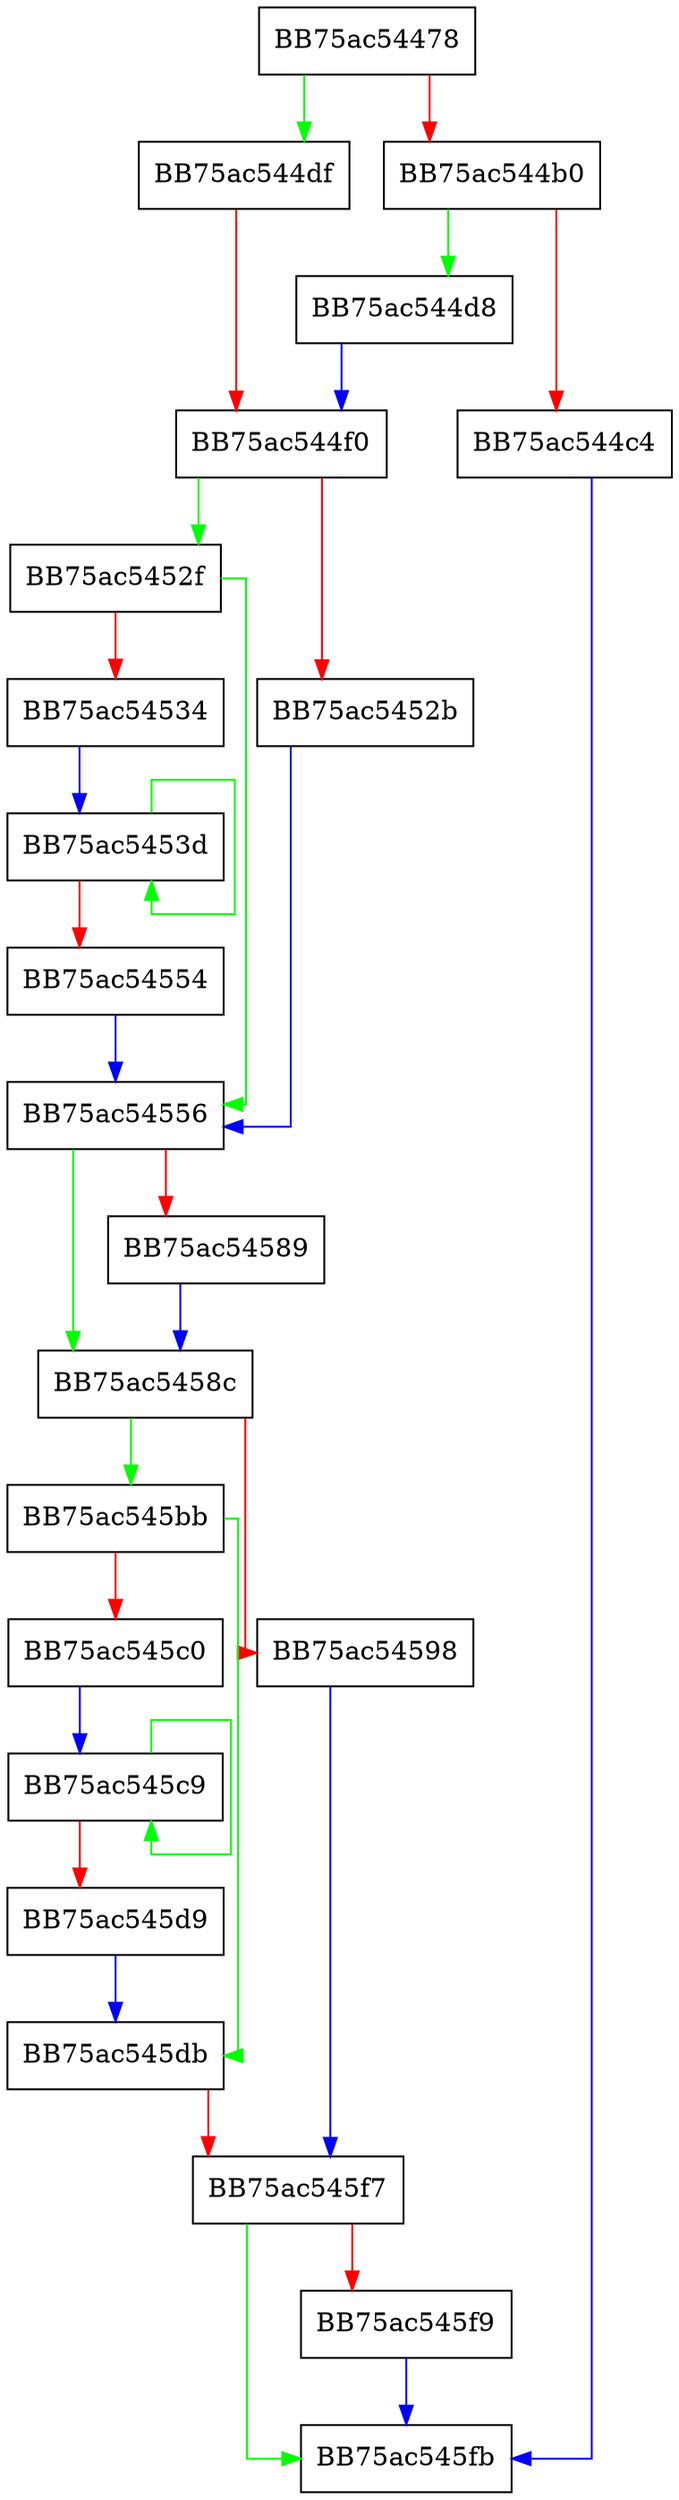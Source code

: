 digraph GetFilePartialCRC {
  node [shape="box"];
  graph [splines=ortho];
  BB75ac54478 -> BB75ac544df [color="green"];
  BB75ac54478 -> BB75ac544b0 [color="red"];
  BB75ac544b0 -> BB75ac544d8 [color="green"];
  BB75ac544b0 -> BB75ac544c4 [color="red"];
  BB75ac544c4 -> BB75ac545fb [color="blue"];
  BB75ac544d8 -> BB75ac544f0 [color="blue"];
  BB75ac544df -> BB75ac544f0 [color="red"];
  BB75ac544f0 -> BB75ac5452f [color="green"];
  BB75ac544f0 -> BB75ac5452b [color="red"];
  BB75ac5452b -> BB75ac54556 [color="blue"];
  BB75ac5452f -> BB75ac54556 [color="green"];
  BB75ac5452f -> BB75ac54534 [color="red"];
  BB75ac54534 -> BB75ac5453d [color="blue"];
  BB75ac5453d -> BB75ac5453d [color="green"];
  BB75ac5453d -> BB75ac54554 [color="red"];
  BB75ac54554 -> BB75ac54556 [color="blue"];
  BB75ac54556 -> BB75ac5458c [color="green"];
  BB75ac54556 -> BB75ac54589 [color="red"];
  BB75ac54589 -> BB75ac5458c [color="blue"];
  BB75ac5458c -> BB75ac545bb [color="green"];
  BB75ac5458c -> BB75ac54598 [color="red"];
  BB75ac54598 -> BB75ac545f7 [color="blue"];
  BB75ac545bb -> BB75ac545db [color="green"];
  BB75ac545bb -> BB75ac545c0 [color="red"];
  BB75ac545c0 -> BB75ac545c9 [color="blue"];
  BB75ac545c9 -> BB75ac545c9 [color="green"];
  BB75ac545c9 -> BB75ac545d9 [color="red"];
  BB75ac545d9 -> BB75ac545db [color="blue"];
  BB75ac545db -> BB75ac545f7 [color="red"];
  BB75ac545f7 -> BB75ac545fb [color="green"];
  BB75ac545f7 -> BB75ac545f9 [color="red"];
  BB75ac545f9 -> BB75ac545fb [color="blue"];
}